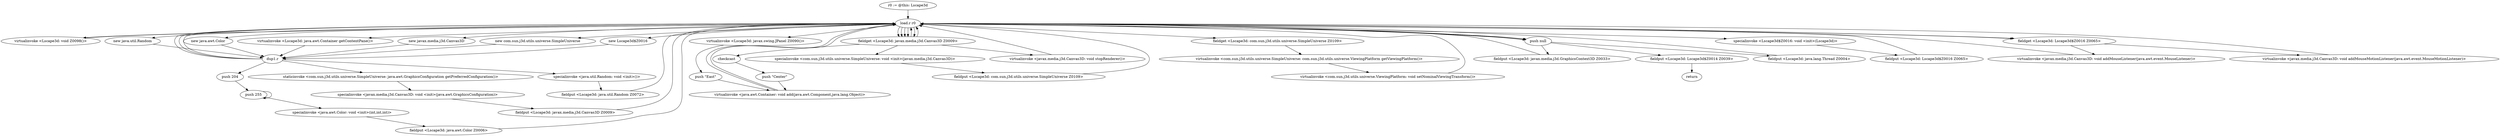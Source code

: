 digraph "" {
    "r0 := @this: Lscape3d"
    "load.r r0"
    "r0 := @this: Lscape3d"->"load.r r0";
    "virtualinvoke <Lscape3d: void Z0098()>"
    "load.r r0"->"virtualinvoke <Lscape3d: void Z0098()>";
    "virtualinvoke <Lscape3d: void Z0098()>"->"load.r r0";
    "new java.util.Random"
    "load.r r0"->"new java.util.Random";
    "dup1.r"
    "new java.util.Random"->"dup1.r";
    "specialinvoke <java.util.Random: void <init>()>"
    "dup1.r"->"specialinvoke <java.util.Random: void <init>()>";
    "fieldput <Lscape3d: java.util.Random Z0072>"
    "specialinvoke <java.util.Random: void <init>()>"->"fieldput <Lscape3d: java.util.Random Z0072>";
    "fieldput <Lscape3d: java.util.Random Z0072>"->"load.r r0";
    "new java.awt.Color"
    "load.r r0"->"new java.awt.Color";
    "new java.awt.Color"->"dup1.r";
    "push 204"
    "dup1.r"->"push 204";
    "push 255"
    "push 204"->"push 255";
    "push 255"->"push 255";
    "specialinvoke <java.awt.Color: void <init>(int,int,int)>"
    "push 255"->"specialinvoke <java.awt.Color: void <init>(int,int,int)>";
    "fieldput <Lscape3d: java.awt.Color Z0006>"
    "specialinvoke <java.awt.Color: void <init>(int,int,int)>"->"fieldput <Lscape3d: java.awt.Color Z0006>";
    "fieldput <Lscape3d: java.awt.Color Z0006>"->"load.r r0";
    "virtualinvoke <Lscape3d: java.awt.Container getContentPane()>"
    "load.r r0"->"virtualinvoke <Lscape3d: java.awt.Container getContentPane()>";
    "virtualinvoke <Lscape3d: java.awt.Container getContentPane()>"->"dup1.r";
    "dup1.r"->"load.r r0";
    "virtualinvoke <Lscape3d: javax.swing.JPanel Z0090()>"
    "load.r r0"->"virtualinvoke <Lscape3d: javax.swing.JPanel Z0090()>";
    "push \"East\""
    "virtualinvoke <Lscape3d: javax.swing.JPanel Z0090()>"->"push \"East\"";
    "virtualinvoke <java.awt.Container: void add(java.awt.Component,java.lang.Object)>"
    "push \"East\""->"virtualinvoke <java.awt.Container: void add(java.awt.Component,java.lang.Object)>";
    "virtualinvoke <java.awt.Container: void add(java.awt.Component,java.lang.Object)>"->"load.r r0";
    "new javax.media.j3d.Canvas3D"
    "load.r r0"->"new javax.media.j3d.Canvas3D";
    "new javax.media.j3d.Canvas3D"->"dup1.r";
    "staticinvoke <com.sun.j3d.utils.universe.SimpleUniverse: java.awt.GraphicsConfiguration getPreferredConfiguration()>"
    "dup1.r"->"staticinvoke <com.sun.j3d.utils.universe.SimpleUniverse: java.awt.GraphicsConfiguration getPreferredConfiguration()>";
    "specialinvoke <javax.media.j3d.Canvas3D: void <init>(java.awt.GraphicsConfiguration)>"
    "staticinvoke <com.sun.j3d.utils.universe.SimpleUniverse: java.awt.GraphicsConfiguration getPreferredConfiguration()>"->"specialinvoke <javax.media.j3d.Canvas3D: void <init>(java.awt.GraphicsConfiguration)>";
    "fieldput <Lscape3d: javax.media.j3d.Canvas3D Z0009>"
    "specialinvoke <javax.media.j3d.Canvas3D: void <init>(java.awt.GraphicsConfiguration)>"->"fieldput <Lscape3d: javax.media.j3d.Canvas3D Z0009>";
    "fieldput <Lscape3d: javax.media.j3d.Canvas3D Z0009>"->"load.r r0";
    "fieldget <Lscape3d: javax.media.j3d.Canvas3D Z0009>"
    "load.r r0"->"fieldget <Lscape3d: javax.media.j3d.Canvas3D Z0009>";
    "virtualinvoke <javax.media.j3d.Canvas3D: void stopRenderer()>"
    "fieldget <Lscape3d: javax.media.j3d.Canvas3D Z0009>"->"virtualinvoke <javax.media.j3d.Canvas3D: void stopRenderer()>";
    "virtualinvoke <javax.media.j3d.Canvas3D: void stopRenderer()>"->"load.r r0";
    "load.r r0"->"fieldget <Lscape3d: javax.media.j3d.Canvas3D Z0009>";
    "checkcast"
    "fieldget <Lscape3d: javax.media.j3d.Canvas3D Z0009>"->"checkcast";
    "push \"Center\""
    "checkcast"->"push \"Center\"";
    "push \"Center\""->"virtualinvoke <java.awt.Container: void add(java.awt.Component,java.lang.Object)>";
    "virtualinvoke <java.awt.Container: void add(java.awt.Component,java.lang.Object)>"->"load.r r0";
    "new com.sun.j3d.utils.universe.SimpleUniverse"
    "load.r r0"->"new com.sun.j3d.utils.universe.SimpleUniverse";
    "new com.sun.j3d.utils.universe.SimpleUniverse"->"dup1.r";
    "dup1.r"->"load.r r0";
    "load.r r0"->"fieldget <Lscape3d: javax.media.j3d.Canvas3D Z0009>";
    "specialinvoke <com.sun.j3d.utils.universe.SimpleUniverse: void <init>(javax.media.j3d.Canvas3D)>"
    "fieldget <Lscape3d: javax.media.j3d.Canvas3D Z0009>"->"specialinvoke <com.sun.j3d.utils.universe.SimpleUniverse: void <init>(javax.media.j3d.Canvas3D)>";
    "fieldput <Lscape3d: com.sun.j3d.utils.universe.SimpleUniverse Z0109>"
    "specialinvoke <com.sun.j3d.utils.universe.SimpleUniverse: void <init>(javax.media.j3d.Canvas3D)>"->"fieldput <Lscape3d: com.sun.j3d.utils.universe.SimpleUniverse Z0109>";
    "fieldput <Lscape3d: com.sun.j3d.utils.universe.SimpleUniverse Z0109>"->"load.r r0";
    "fieldget <Lscape3d: com.sun.j3d.utils.universe.SimpleUniverse Z0109>"
    "load.r r0"->"fieldget <Lscape3d: com.sun.j3d.utils.universe.SimpleUniverse Z0109>";
    "virtualinvoke <com.sun.j3d.utils.universe.SimpleUniverse: com.sun.j3d.utils.universe.ViewingPlatform getViewingPlatform()>"
    "fieldget <Lscape3d: com.sun.j3d.utils.universe.SimpleUniverse Z0109>"->"virtualinvoke <com.sun.j3d.utils.universe.SimpleUniverse: com.sun.j3d.utils.universe.ViewingPlatform getViewingPlatform()>";
    "virtualinvoke <com.sun.j3d.utils.universe.ViewingPlatform: void setNominalViewingTransform()>"
    "virtualinvoke <com.sun.j3d.utils.universe.SimpleUniverse: com.sun.j3d.utils.universe.ViewingPlatform getViewingPlatform()>"->"virtualinvoke <com.sun.j3d.utils.universe.ViewingPlatform: void setNominalViewingTransform()>";
    "virtualinvoke <com.sun.j3d.utils.universe.ViewingPlatform: void setNominalViewingTransform()>"->"load.r r0";
    "push null"
    "load.r r0"->"push null";
    "fieldput <Lscape3d: javax.media.j3d.GraphicsContext3D Z0033>"
    "push null"->"fieldput <Lscape3d: javax.media.j3d.GraphicsContext3D Z0033>";
    "fieldput <Lscape3d: javax.media.j3d.GraphicsContext3D Z0033>"->"load.r r0";
    "new Lscape3d$Z0016"
    "load.r r0"->"new Lscape3d$Z0016";
    "new Lscape3d$Z0016"->"dup1.r";
    "dup1.r"->"load.r r0";
    "specialinvoke <Lscape3d$Z0016: void <init>(Lscape3d)>"
    "load.r r0"->"specialinvoke <Lscape3d$Z0016: void <init>(Lscape3d)>";
    "fieldput <Lscape3d: Lscape3d$Z0016 Z0065>"
    "specialinvoke <Lscape3d$Z0016: void <init>(Lscape3d)>"->"fieldput <Lscape3d: Lscape3d$Z0016 Z0065>";
    "fieldput <Lscape3d: Lscape3d$Z0016 Z0065>"->"load.r r0";
    "load.r r0"->"fieldget <Lscape3d: javax.media.j3d.Canvas3D Z0009>";
    "fieldget <Lscape3d: javax.media.j3d.Canvas3D Z0009>"->"load.r r0";
    "fieldget <Lscape3d: Lscape3d$Z0016 Z0065>"
    "load.r r0"->"fieldget <Lscape3d: Lscape3d$Z0016 Z0065>";
    "virtualinvoke <javax.media.j3d.Canvas3D: void addMouseListener(java.awt.event.MouseListener)>"
    "fieldget <Lscape3d: Lscape3d$Z0016 Z0065>"->"virtualinvoke <javax.media.j3d.Canvas3D: void addMouseListener(java.awt.event.MouseListener)>";
    "virtualinvoke <javax.media.j3d.Canvas3D: void addMouseListener(java.awt.event.MouseListener)>"->"load.r r0";
    "load.r r0"->"fieldget <Lscape3d: javax.media.j3d.Canvas3D Z0009>";
    "fieldget <Lscape3d: javax.media.j3d.Canvas3D Z0009>"->"load.r r0";
    "load.r r0"->"fieldget <Lscape3d: Lscape3d$Z0016 Z0065>";
    "virtualinvoke <javax.media.j3d.Canvas3D: void addMouseMotionListener(java.awt.event.MouseMotionListener)>"
    "fieldget <Lscape3d: Lscape3d$Z0016 Z0065>"->"virtualinvoke <javax.media.j3d.Canvas3D: void addMouseMotionListener(java.awt.event.MouseMotionListener)>";
    "virtualinvoke <javax.media.j3d.Canvas3D: void addMouseMotionListener(java.awt.event.MouseMotionListener)>"->"load.r r0";
    "load.r r0"->"push null";
    "fieldput <Lscape3d: java.lang.Thread Z0004>"
    "push null"->"fieldput <Lscape3d: java.lang.Thread Z0004>";
    "fieldput <Lscape3d: java.lang.Thread Z0004>"->"load.r r0";
    "load.r r0"->"push null";
    "fieldput <Lscape3d: Lscape3d$Z0014 Z0039>"
    "push null"->"fieldput <Lscape3d: Lscape3d$Z0014 Z0039>";
    "return"
    "fieldput <Lscape3d: Lscape3d$Z0014 Z0039>"->"return";
}

